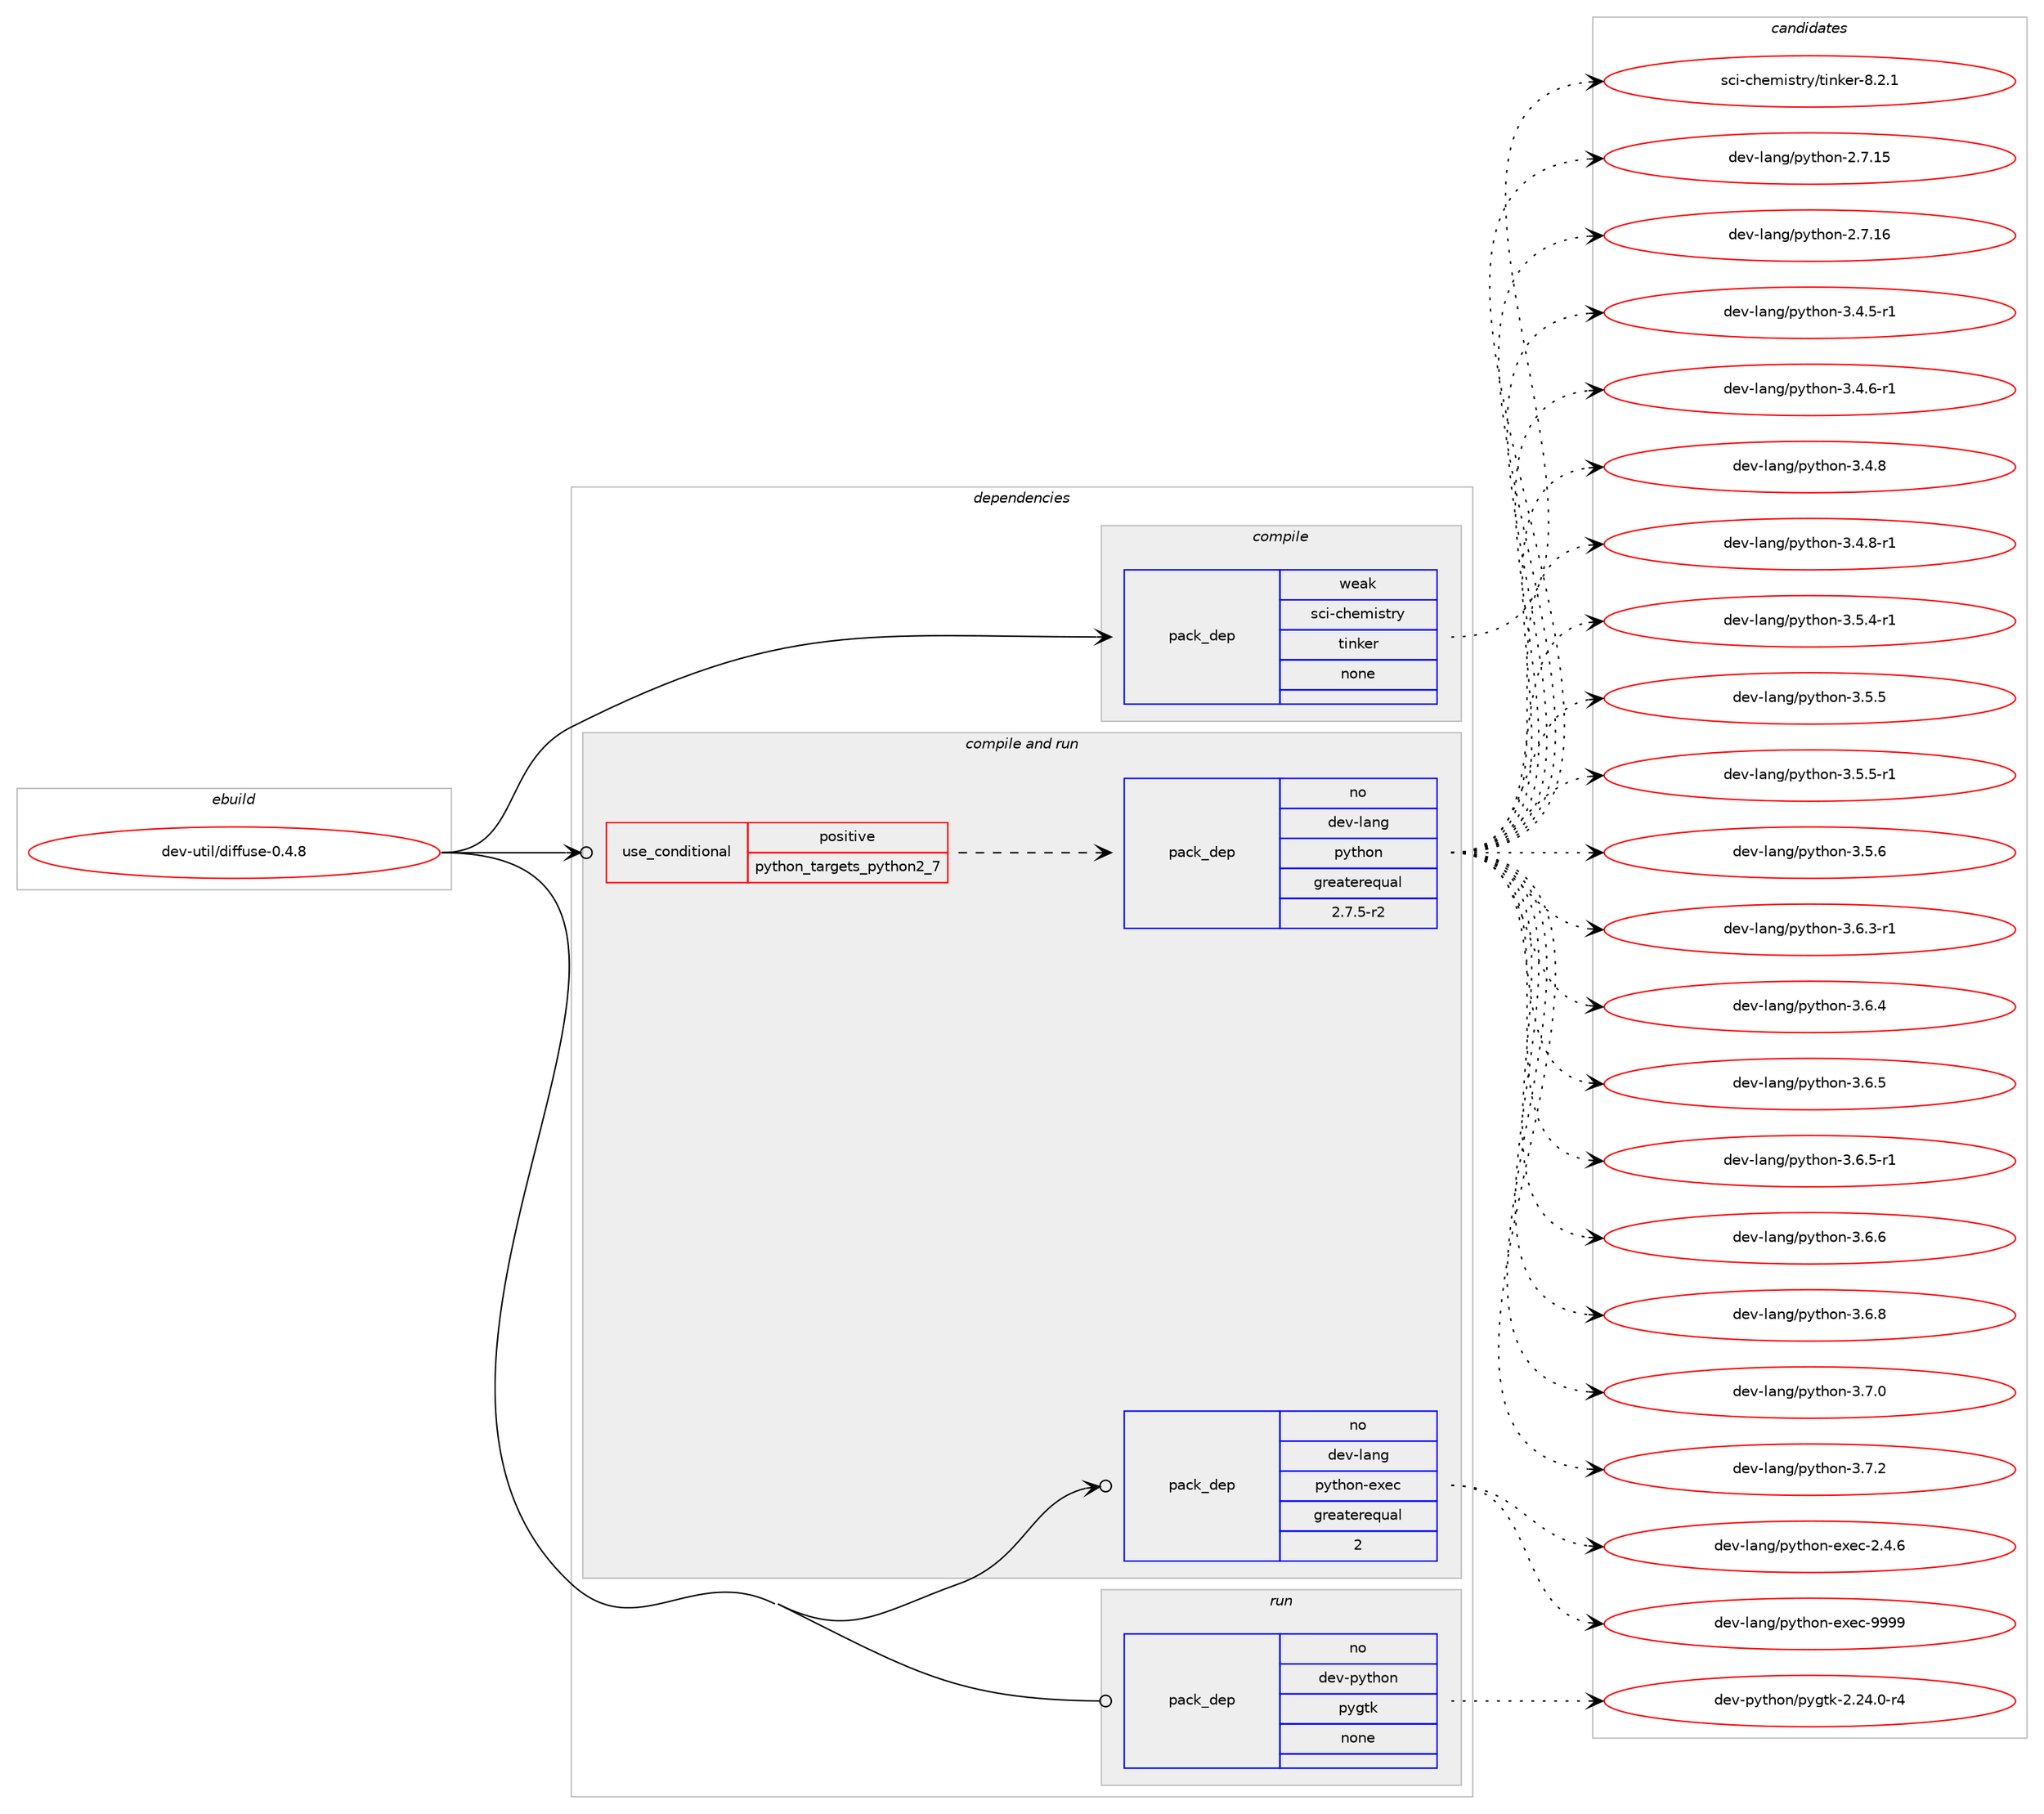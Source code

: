 digraph prolog {

# *************
# Graph options
# *************

newrank=true;
concentrate=true;
compound=true;
graph [rankdir=LR,fontname=Helvetica,fontsize=10,ranksep=1.5];#, ranksep=2.5, nodesep=0.2];
edge  [arrowhead=vee];
node  [fontname=Helvetica,fontsize=10];

# **********
# The ebuild
# **********

subgraph cluster_leftcol {
color=gray;
rank=same;
label=<<i>ebuild</i>>;
id [label="dev-util/diffuse-0.4.8", color=red, width=4, href="../dev-util/diffuse-0.4.8.svg"];
}

# ****************
# The dependencies
# ****************

subgraph cluster_midcol {
color=gray;
label=<<i>dependencies</i>>;
subgraph cluster_compile {
fillcolor="#eeeeee";
style=filled;
label=<<i>compile</i>>;
subgraph pack1096805 {
dependency1544659 [label=<<TABLE BORDER="0" CELLBORDER="1" CELLSPACING="0" CELLPADDING="4" WIDTH="220"><TR><TD ROWSPAN="6" CELLPADDING="30">pack_dep</TD></TR><TR><TD WIDTH="110">weak</TD></TR><TR><TD>sci-chemistry</TD></TR><TR><TD>tinker</TD></TR><TR><TD>none</TD></TR><TR><TD></TD></TR></TABLE>>, shape=none, color=blue];
}
id:e -> dependency1544659:w [weight=20,style="solid",arrowhead="vee"];
}
subgraph cluster_compileandrun {
fillcolor="#eeeeee";
style=filled;
label=<<i>compile and run</i>>;
subgraph cond424231 {
dependency1544660 [label=<<TABLE BORDER="0" CELLBORDER="1" CELLSPACING="0" CELLPADDING="4"><TR><TD ROWSPAN="3" CELLPADDING="10">use_conditional</TD></TR><TR><TD>positive</TD></TR><TR><TD>python_targets_python2_7</TD></TR></TABLE>>, shape=none, color=red];
subgraph pack1096806 {
dependency1544661 [label=<<TABLE BORDER="0" CELLBORDER="1" CELLSPACING="0" CELLPADDING="4" WIDTH="220"><TR><TD ROWSPAN="6" CELLPADDING="30">pack_dep</TD></TR><TR><TD WIDTH="110">no</TD></TR><TR><TD>dev-lang</TD></TR><TR><TD>python</TD></TR><TR><TD>greaterequal</TD></TR><TR><TD>2.7.5-r2</TD></TR></TABLE>>, shape=none, color=blue];
}
dependency1544660:e -> dependency1544661:w [weight=20,style="dashed",arrowhead="vee"];
}
id:e -> dependency1544660:w [weight=20,style="solid",arrowhead="odotvee"];
subgraph pack1096807 {
dependency1544662 [label=<<TABLE BORDER="0" CELLBORDER="1" CELLSPACING="0" CELLPADDING="4" WIDTH="220"><TR><TD ROWSPAN="6" CELLPADDING="30">pack_dep</TD></TR><TR><TD WIDTH="110">no</TD></TR><TR><TD>dev-lang</TD></TR><TR><TD>python-exec</TD></TR><TR><TD>greaterequal</TD></TR><TR><TD>2</TD></TR></TABLE>>, shape=none, color=blue];
}
id:e -> dependency1544662:w [weight=20,style="solid",arrowhead="odotvee"];
}
subgraph cluster_run {
fillcolor="#eeeeee";
style=filled;
label=<<i>run</i>>;
subgraph pack1096808 {
dependency1544663 [label=<<TABLE BORDER="0" CELLBORDER="1" CELLSPACING="0" CELLPADDING="4" WIDTH="220"><TR><TD ROWSPAN="6" CELLPADDING="30">pack_dep</TD></TR><TR><TD WIDTH="110">no</TD></TR><TR><TD>dev-python</TD></TR><TR><TD>pygtk</TD></TR><TR><TD>none</TD></TR><TR><TD></TD></TR></TABLE>>, shape=none, color=blue];
}
id:e -> dependency1544663:w [weight=20,style="solid",arrowhead="odot"];
}
}

# **************
# The candidates
# **************

subgraph cluster_choices {
rank=same;
color=gray;
label=<<i>candidates</i>>;

subgraph choice1096805 {
color=black;
nodesep=1;
choice11599105459910410110910511511611412147116105110107101114455646504649 [label="sci-chemistry/tinker-8.2.1", color=red, width=4,href="../sci-chemistry/tinker-8.2.1.svg"];
dependency1544659:e -> choice11599105459910410110910511511611412147116105110107101114455646504649:w [style=dotted,weight="100"];
}
subgraph choice1096806 {
color=black;
nodesep=1;
choice10010111845108971101034711212111610411111045504655464953 [label="dev-lang/python-2.7.15", color=red, width=4,href="../dev-lang/python-2.7.15.svg"];
choice10010111845108971101034711212111610411111045504655464954 [label="dev-lang/python-2.7.16", color=red, width=4,href="../dev-lang/python-2.7.16.svg"];
choice1001011184510897110103471121211161041111104551465246534511449 [label="dev-lang/python-3.4.5-r1", color=red, width=4,href="../dev-lang/python-3.4.5-r1.svg"];
choice1001011184510897110103471121211161041111104551465246544511449 [label="dev-lang/python-3.4.6-r1", color=red, width=4,href="../dev-lang/python-3.4.6-r1.svg"];
choice100101118451089711010347112121116104111110455146524656 [label="dev-lang/python-3.4.8", color=red, width=4,href="../dev-lang/python-3.4.8.svg"];
choice1001011184510897110103471121211161041111104551465246564511449 [label="dev-lang/python-3.4.8-r1", color=red, width=4,href="../dev-lang/python-3.4.8-r1.svg"];
choice1001011184510897110103471121211161041111104551465346524511449 [label="dev-lang/python-3.5.4-r1", color=red, width=4,href="../dev-lang/python-3.5.4-r1.svg"];
choice100101118451089711010347112121116104111110455146534653 [label="dev-lang/python-3.5.5", color=red, width=4,href="../dev-lang/python-3.5.5.svg"];
choice1001011184510897110103471121211161041111104551465346534511449 [label="dev-lang/python-3.5.5-r1", color=red, width=4,href="../dev-lang/python-3.5.5-r1.svg"];
choice100101118451089711010347112121116104111110455146534654 [label="dev-lang/python-3.5.6", color=red, width=4,href="../dev-lang/python-3.5.6.svg"];
choice1001011184510897110103471121211161041111104551465446514511449 [label="dev-lang/python-3.6.3-r1", color=red, width=4,href="../dev-lang/python-3.6.3-r1.svg"];
choice100101118451089711010347112121116104111110455146544652 [label="dev-lang/python-3.6.4", color=red, width=4,href="../dev-lang/python-3.6.4.svg"];
choice100101118451089711010347112121116104111110455146544653 [label="dev-lang/python-3.6.5", color=red, width=4,href="../dev-lang/python-3.6.5.svg"];
choice1001011184510897110103471121211161041111104551465446534511449 [label="dev-lang/python-3.6.5-r1", color=red, width=4,href="../dev-lang/python-3.6.5-r1.svg"];
choice100101118451089711010347112121116104111110455146544654 [label="dev-lang/python-3.6.6", color=red, width=4,href="../dev-lang/python-3.6.6.svg"];
choice100101118451089711010347112121116104111110455146544656 [label="dev-lang/python-3.6.8", color=red, width=4,href="../dev-lang/python-3.6.8.svg"];
choice100101118451089711010347112121116104111110455146554648 [label="dev-lang/python-3.7.0", color=red, width=4,href="../dev-lang/python-3.7.0.svg"];
choice100101118451089711010347112121116104111110455146554650 [label="dev-lang/python-3.7.2", color=red, width=4,href="../dev-lang/python-3.7.2.svg"];
dependency1544661:e -> choice10010111845108971101034711212111610411111045504655464953:w [style=dotted,weight="100"];
dependency1544661:e -> choice10010111845108971101034711212111610411111045504655464954:w [style=dotted,weight="100"];
dependency1544661:e -> choice1001011184510897110103471121211161041111104551465246534511449:w [style=dotted,weight="100"];
dependency1544661:e -> choice1001011184510897110103471121211161041111104551465246544511449:w [style=dotted,weight="100"];
dependency1544661:e -> choice100101118451089711010347112121116104111110455146524656:w [style=dotted,weight="100"];
dependency1544661:e -> choice1001011184510897110103471121211161041111104551465246564511449:w [style=dotted,weight="100"];
dependency1544661:e -> choice1001011184510897110103471121211161041111104551465346524511449:w [style=dotted,weight="100"];
dependency1544661:e -> choice100101118451089711010347112121116104111110455146534653:w [style=dotted,weight="100"];
dependency1544661:e -> choice1001011184510897110103471121211161041111104551465346534511449:w [style=dotted,weight="100"];
dependency1544661:e -> choice100101118451089711010347112121116104111110455146534654:w [style=dotted,weight="100"];
dependency1544661:e -> choice1001011184510897110103471121211161041111104551465446514511449:w [style=dotted,weight="100"];
dependency1544661:e -> choice100101118451089711010347112121116104111110455146544652:w [style=dotted,weight="100"];
dependency1544661:e -> choice100101118451089711010347112121116104111110455146544653:w [style=dotted,weight="100"];
dependency1544661:e -> choice1001011184510897110103471121211161041111104551465446534511449:w [style=dotted,weight="100"];
dependency1544661:e -> choice100101118451089711010347112121116104111110455146544654:w [style=dotted,weight="100"];
dependency1544661:e -> choice100101118451089711010347112121116104111110455146544656:w [style=dotted,weight="100"];
dependency1544661:e -> choice100101118451089711010347112121116104111110455146554648:w [style=dotted,weight="100"];
dependency1544661:e -> choice100101118451089711010347112121116104111110455146554650:w [style=dotted,weight="100"];
}
subgraph choice1096807 {
color=black;
nodesep=1;
choice1001011184510897110103471121211161041111104510112010199455046524654 [label="dev-lang/python-exec-2.4.6", color=red, width=4,href="../dev-lang/python-exec-2.4.6.svg"];
choice10010111845108971101034711212111610411111045101120101994557575757 [label="dev-lang/python-exec-9999", color=red, width=4,href="../dev-lang/python-exec-9999.svg"];
dependency1544662:e -> choice1001011184510897110103471121211161041111104510112010199455046524654:w [style=dotted,weight="100"];
dependency1544662:e -> choice10010111845108971101034711212111610411111045101120101994557575757:w [style=dotted,weight="100"];
}
subgraph choice1096808 {
color=black;
nodesep=1;
choice1001011184511212111610411111047112121103116107455046505246484511452 [label="dev-python/pygtk-2.24.0-r4", color=red, width=4,href="../dev-python/pygtk-2.24.0-r4.svg"];
dependency1544663:e -> choice1001011184511212111610411111047112121103116107455046505246484511452:w [style=dotted,weight="100"];
}
}

}
